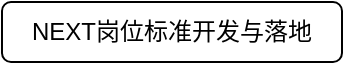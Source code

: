<mxfile version="13.6.2" type="github">
  <diagram id="zX0iqw9rr6U1q8cWcGFv" name="Page-1">
    <mxGraphModel dx="1422" dy="763" grid="1" gridSize="10" guides="1" tooltips="1" connect="1" arrows="1" fold="1" page="1" pageScale="1" pageWidth="827" pageHeight="1169" math="0" shadow="0">
      <root>
        <mxCell id="0" />
        <mxCell id="1" parent="0" />
        <mxCell id="yt9Fm_rbpJPY5D3hiHcZ-1" value="&lt;div&gt;&lt;span lang=&quot;EN-US&quot;&gt;NEXT&lt;/span&gt;&lt;span&gt;岗位标准开发与落地&lt;/span&gt;&lt;/div&gt;" style="rounded=1;whiteSpace=wrap;html=1;" parent="1" vertex="1">
          <mxGeometry x="329" y="70" width="170" height="30" as="geometry" />
        </mxCell>
      </root>
    </mxGraphModel>
  </diagram>
</mxfile>

